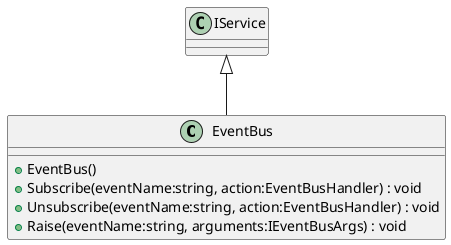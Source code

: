 @startuml
class EventBus {
    + EventBus()
    + Subscribe(eventName:string, action:EventBusHandler) : void
    + Unsubscribe(eventName:string, action:EventBusHandler) : void
    + Raise(eventName:string, arguments:IEventBusArgs) : void
}
IService <|-- EventBus
@enduml

